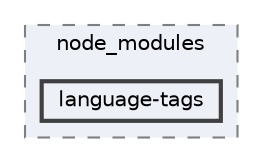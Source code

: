 digraph "pkiclassroomrescheduler/src/main/frontend/node_modules/language-tags"
{
 // LATEX_PDF_SIZE
  bgcolor="transparent";
  edge [fontname=Helvetica,fontsize=10,labelfontname=Helvetica,labelfontsize=10];
  node [fontname=Helvetica,fontsize=10,shape=box,height=0.2,width=0.4];
  compound=true
  subgraph clusterdir_72953eda66ccb3a2722c28e1c3e6c23b {
    graph [ bgcolor="#edf0f7", pencolor="grey50", label="node_modules", fontname=Helvetica,fontsize=10 style="filled,dashed", URL="dir_72953eda66ccb3a2722c28e1c3e6c23b.html",tooltip=""]
  dir_911e185c33a8e359db15ed2557922581 [label="language-tags", fillcolor="#edf0f7", color="grey25", style="filled,bold", URL="dir_911e185c33a8e359db15ed2557922581.html",tooltip=""];
  }
}
